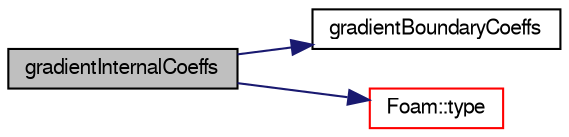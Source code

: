 digraph "gradientInternalCoeffs"
{
  bgcolor="transparent";
  edge [fontname="FreeSans",fontsize="10",labelfontname="FreeSans",labelfontsize="10"];
  node [fontname="FreeSans",fontsize="10",shape=record];
  rankdir="LR";
  Node1975 [label="gradientInternalCoeffs",height=0.2,width=0.4,color="black", fillcolor="grey75", style="filled", fontcolor="black"];
  Node1975 -> Node1976 [color="midnightblue",fontsize="10",style="solid",fontname="FreeSans"];
  Node1976 [label="gradientBoundaryCoeffs",height=0.2,width=0.4,color="black",URL="$a22354.html#a0c64c12a121f293fd2a45a39e6f0db4e",tooltip="Return the matrix source coefficients corresponding to the. "];
  Node1975 -> Node1977 [color="midnightblue",fontsize="10",style="solid",fontname="FreeSans"];
  Node1977 [label="Foam::type",height=0.2,width=0.4,color="red",URL="$a21124.html#aec48583af672626378f501eb9fc32cd1",tooltip="Return the file type: DIRECTORY or FILE. "];
}
